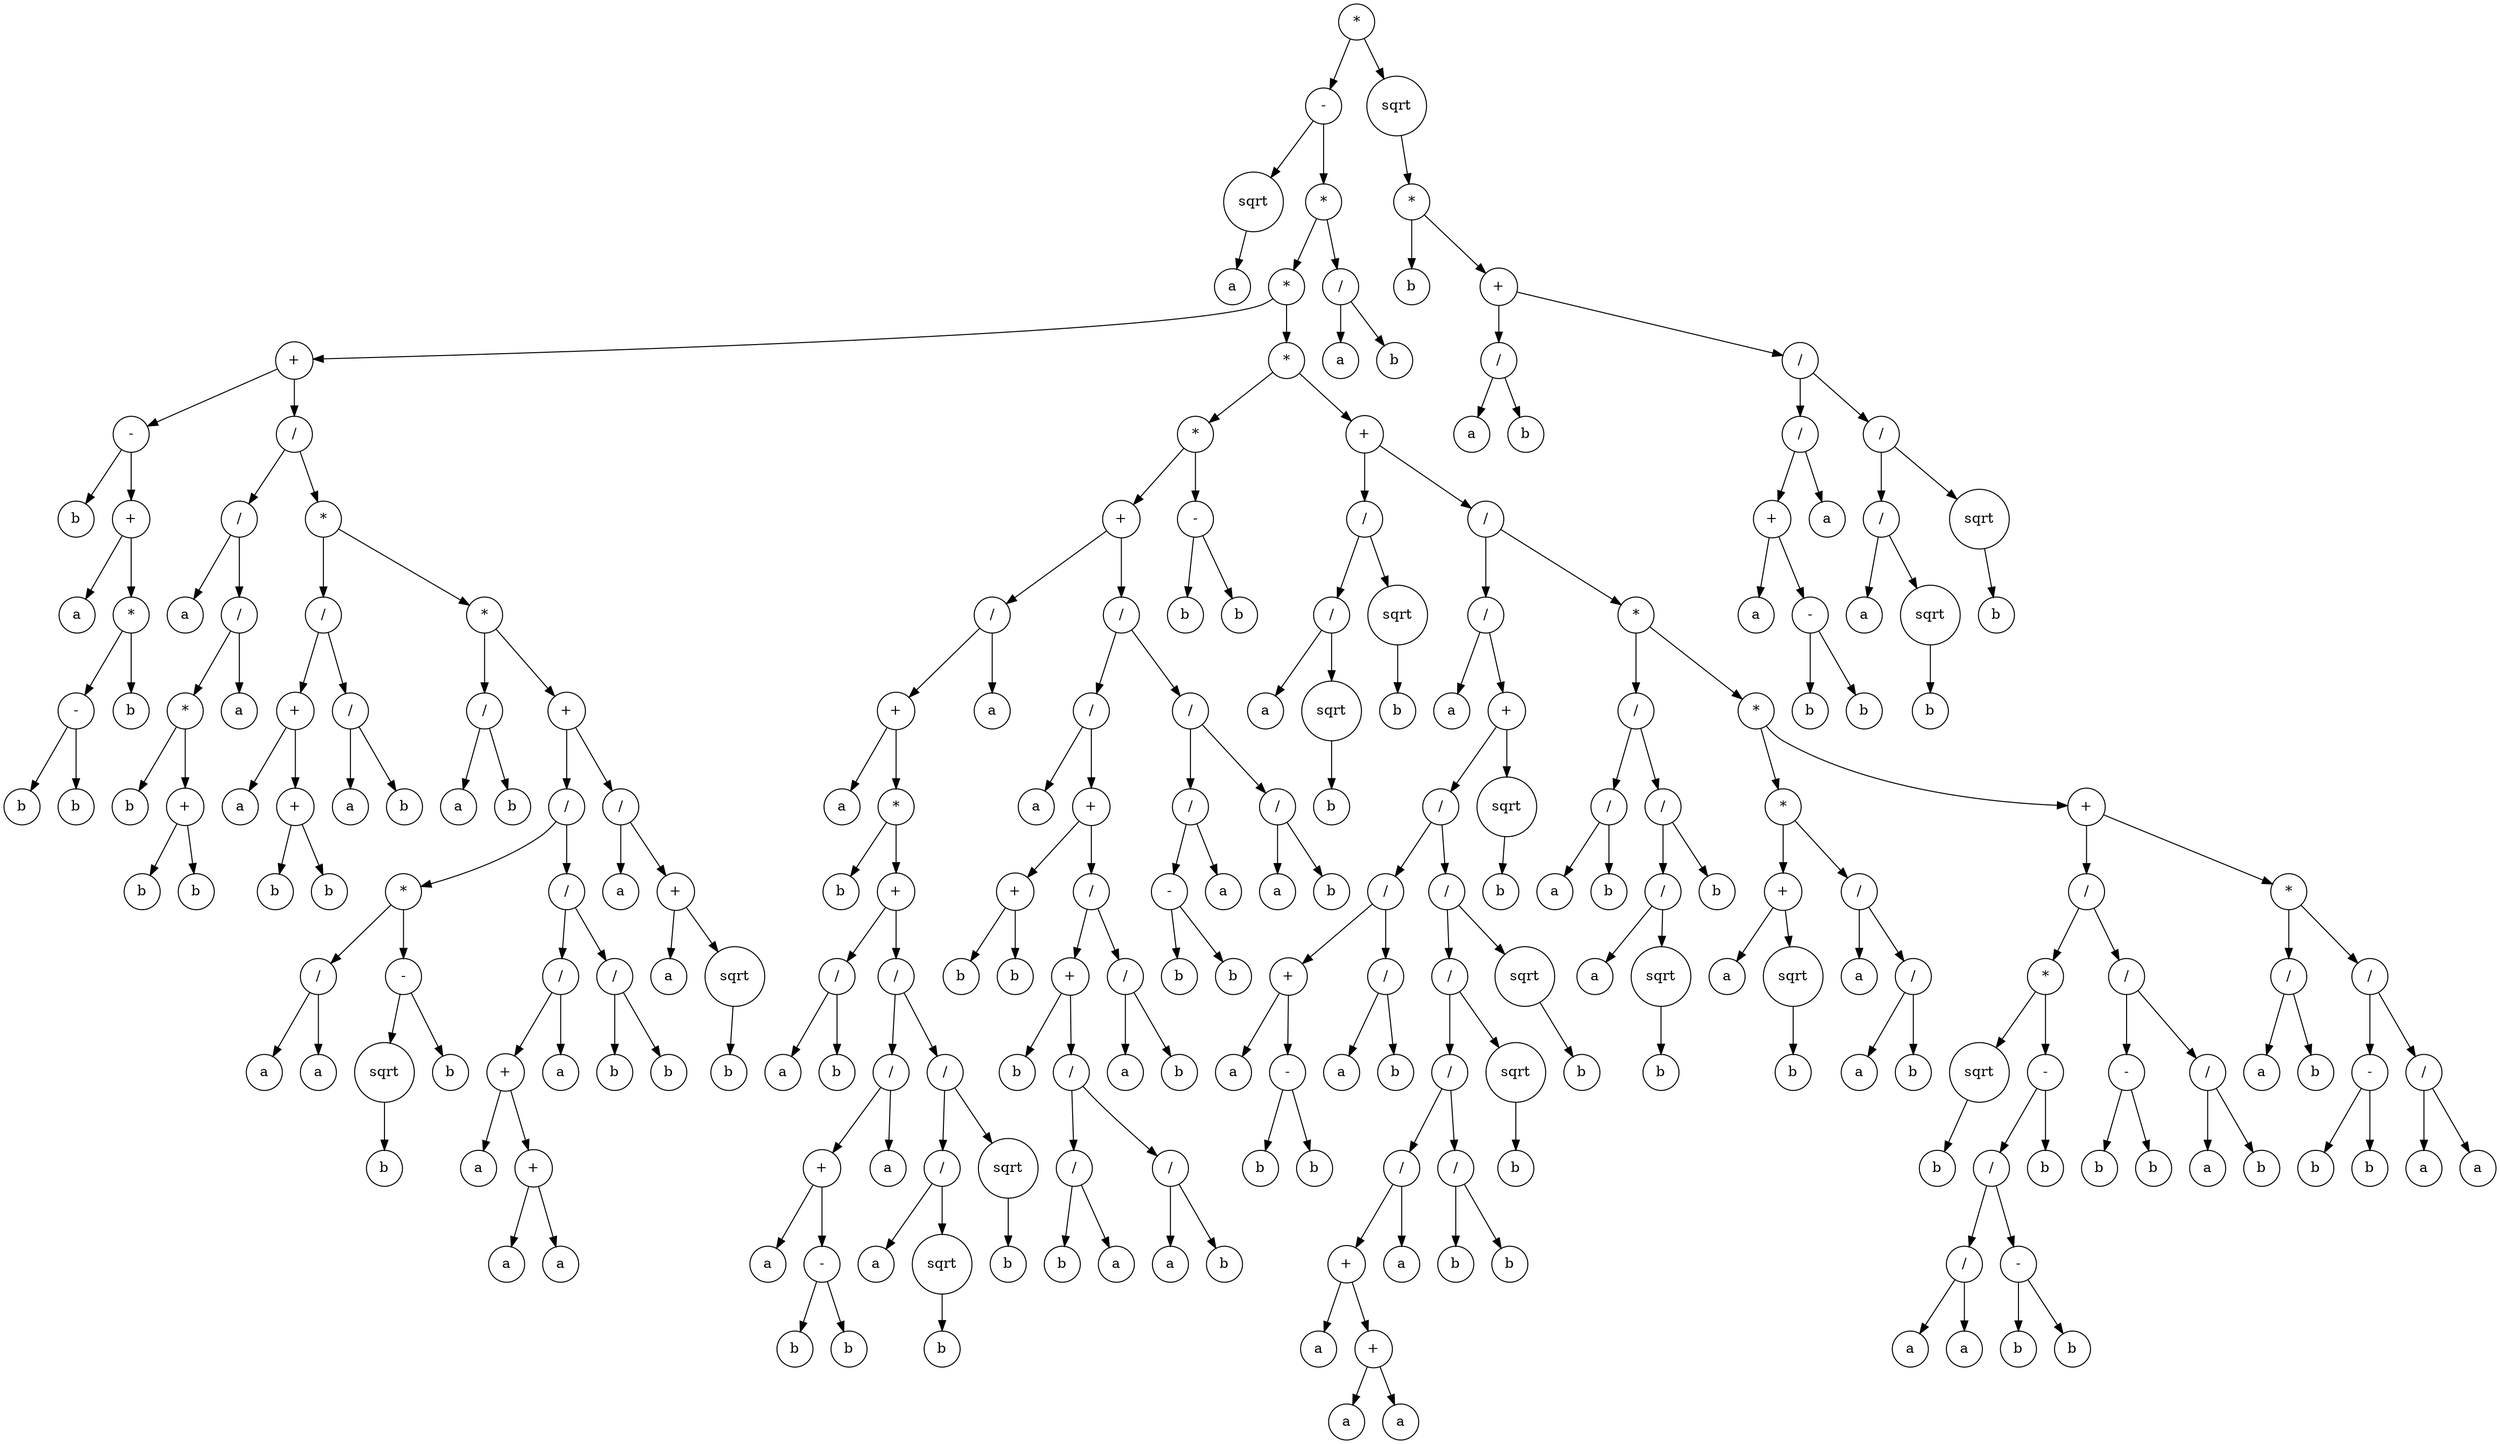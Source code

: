 digraph g {
graph [ordering=out];
node [shape=circle];
n[label = "*"];
n0[label = "-"];
n00[label = "sqrt"];
n000[label = "a"];
n00 -> n000;
n0 -> n00;
n01[label = "*"];
n010[label = "*"];
n0100[label = "+"];
n01000[label = "-"];
n010000[label = "b"];
n01000 -> n010000;
n010001[label = "+"];
n0100010[label = "a"];
n010001 -> n0100010;
n0100011[label = "*"];
n01000110[label = "-"];
n010001100[label = "b"];
n01000110 -> n010001100;
n010001101[label = "b"];
n01000110 -> n010001101;
n0100011 -> n01000110;
n01000111[label = "b"];
n0100011 -> n01000111;
n010001 -> n0100011;
n01000 -> n010001;
n0100 -> n01000;
n01001[label = "/"];
n010010[label = "/"];
n0100100[label = "a"];
n010010 -> n0100100;
n0100101[label = "/"];
n01001010[label = "*"];
n010010100[label = "b"];
n01001010 -> n010010100;
n010010101[label = "+"];
n0100101010[label = "b"];
n010010101 -> n0100101010;
n0100101011[label = "b"];
n010010101 -> n0100101011;
n01001010 -> n010010101;
n0100101 -> n01001010;
n01001011[label = "a"];
n0100101 -> n01001011;
n010010 -> n0100101;
n01001 -> n010010;
n010011[label = "*"];
n0100110[label = "/"];
n01001100[label = "+"];
n010011000[label = "a"];
n01001100 -> n010011000;
n010011001[label = "+"];
n0100110010[label = "b"];
n010011001 -> n0100110010;
n0100110011[label = "b"];
n010011001 -> n0100110011;
n01001100 -> n010011001;
n0100110 -> n01001100;
n01001101[label = "/"];
n010011010[label = "a"];
n01001101 -> n010011010;
n010011011[label = "b"];
n01001101 -> n010011011;
n0100110 -> n01001101;
n010011 -> n0100110;
n0100111[label = "*"];
n01001110[label = "/"];
n010011100[label = "a"];
n01001110 -> n010011100;
n010011101[label = "b"];
n01001110 -> n010011101;
n0100111 -> n01001110;
n01001111[label = "+"];
n010011110[label = "/"];
n0100111100[label = "*"];
n01001111000[label = "/"];
n010011110000[label = "a"];
n01001111000 -> n010011110000;
n010011110001[label = "a"];
n01001111000 -> n010011110001;
n0100111100 -> n01001111000;
n01001111001[label = "-"];
n010011110010[label = "sqrt"];
n0100111100100[label = "b"];
n010011110010 -> n0100111100100;
n01001111001 -> n010011110010;
n010011110011[label = "b"];
n01001111001 -> n010011110011;
n0100111100 -> n01001111001;
n010011110 -> n0100111100;
n0100111101[label = "/"];
n01001111010[label = "/"];
n010011110100[label = "+"];
n0100111101000[label = "a"];
n010011110100 -> n0100111101000;
n0100111101001[label = "+"];
n01001111010010[label = "a"];
n0100111101001 -> n01001111010010;
n01001111010011[label = "a"];
n0100111101001 -> n01001111010011;
n010011110100 -> n0100111101001;
n01001111010 -> n010011110100;
n010011110101[label = "a"];
n01001111010 -> n010011110101;
n0100111101 -> n01001111010;
n01001111011[label = "/"];
n010011110110[label = "b"];
n01001111011 -> n010011110110;
n010011110111[label = "b"];
n01001111011 -> n010011110111;
n0100111101 -> n01001111011;
n010011110 -> n0100111101;
n01001111 -> n010011110;
n010011111[label = "/"];
n0100111110[label = "a"];
n010011111 -> n0100111110;
n0100111111[label = "+"];
n01001111110[label = "a"];
n0100111111 -> n01001111110;
n01001111111[label = "sqrt"];
n010011111110[label = "b"];
n01001111111 -> n010011111110;
n0100111111 -> n01001111111;
n010011111 -> n0100111111;
n01001111 -> n010011111;
n0100111 -> n01001111;
n010011 -> n0100111;
n01001 -> n010011;
n0100 -> n01001;
n010 -> n0100;
n0101[label = "*"];
n01010[label = "*"];
n010100[label = "+"];
n0101000[label = "/"];
n01010000[label = "+"];
n010100000[label = "a"];
n01010000 -> n010100000;
n010100001[label = "*"];
n0101000010[label = "b"];
n010100001 -> n0101000010;
n0101000011[label = "+"];
n01010000110[label = "/"];
n010100001100[label = "a"];
n01010000110 -> n010100001100;
n010100001101[label = "b"];
n01010000110 -> n010100001101;
n0101000011 -> n01010000110;
n01010000111[label = "/"];
n010100001110[label = "/"];
n0101000011100[label = "+"];
n01010000111000[label = "a"];
n0101000011100 -> n01010000111000;
n01010000111001[label = "-"];
n010100001110010[label = "b"];
n01010000111001 -> n010100001110010;
n010100001110011[label = "b"];
n01010000111001 -> n010100001110011;
n0101000011100 -> n01010000111001;
n010100001110 -> n0101000011100;
n0101000011101[label = "a"];
n010100001110 -> n0101000011101;
n01010000111 -> n010100001110;
n010100001111[label = "/"];
n0101000011110[label = "/"];
n01010000111100[label = "a"];
n0101000011110 -> n01010000111100;
n01010000111101[label = "sqrt"];
n010100001111010[label = "b"];
n01010000111101 -> n010100001111010;
n0101000011110 -> n01010000111101;
n010100001111 -> n0101000011110;
n0101000011111[label = "sqrt"];
n01010000111110[label = "b"];
n0101000011111 -> n01010000111110;
n010100001111 -> n0101000011111;
n01010000111 -> n010100001111;
n0101000011 -> n01010000111;
n010100001 -> n0101000011;
n01010000 -> n010100001;
n0101000 -> n01010000;
n01010001[label = "a"];
n0101000 -> n01010001;
n010100 -> n0101000;
n0101001[label = "/"];
n01010010[label = "/"];
n010100100[label = "a"];
n01010010 -> n010100100;
n010100101[label = "+"];
n0101001010[label = "+"];
n01010010100[label = "b"];
n0101001010 -> n01010010100;
n01010010101[label = "b"];
n0101001010 -> n01010010101;
n010100101 -> n0101001010;
n0101001011[label = "/"];
n01010010110[label = "+"];
n010100101100[label = "b"];
n01010010110 -> n010100101100;
n010100101101[label = "/"];
n0101001011010[label = "/"];
n01010010110100[label = "b"];
n0101001011010 -> n01010010110100;
n01010010110101[label = "a"];
n0101001011010 -> n01010010110101;
n010100101101 -> n0101001011010;
n0101001011011[label = "/"];
n01010010110110[label = "a"];
n0101001011011 -> n01010010110110;
n01010010110111[label = "b"];
n0101001011011 -> n01010010110111;
n010100101101 -> n0101001011011;
n01010010110 -> n010100101101;
n0101001011 -> n01010010110;
n01010010111[label = "/"];
n010100101110[label = "a"];
n01010010111 -> n010100101110;
n010100101111[label = "b"];
n01010010111 -> n010100101111;
n0101001011 -> n01010010111;
n010100101 -> n0101001011;
n01010010 -> n010100101;
n0101001 -> n01010010;
n01010011[label = "/"];
n010100110[label = "/"];
n0101001100[label = "-"];
n01010011000[label = "b"];
n0101001100 -> n01010011000;
n01010011001[label = "b"];
n0101001100 -> n01010011001;
n010100110 -> n0101001100;
n0101001101[label = "a"];
n010100110 -> n0101001101;
n01010011 -> n010100110;
n010100111[label = "/"];
n0101001110[label = "a"];
n010100111 -> n0101001110;
n0101001111[label = "b"];
n010100111 -> n0101001111;
n01010011 -> n010100111;
n0101001 -> n01010011;
n010100 -> n0101001;
n01010 -> n010100;
n010101[label = "-"];
n0101010[label = "b"];
n010101 -> n0101010;
n0101011[label = "b"];
n010101 -> n0101011;
n01010 -> n010101;
n0101 -> n01010;
n01011[label = "+"];
n010110[label = "/"];
n0101100[label = "/"];
n01011000[label = "a"];
n0101100 -> n01011000;
n01011001[label = "sqrt"];
n010110010[label = "b"];
n01011001 -> n010110010;
n0101100 -> n01011001;
n010110 -> n0101100;
n0101101[label = "sqrt"];
n01011010[label = "b"];
n0101101 -> n01011010;
n010110 -> n0101101;
n01011 -> n010110;
n010111[label = "/"];
n0101110[label = "/"];
n01011100[label = "a"];
n0101110 -> n01011100;
n01011101[label = "+"];
n010111010[label = "/"];
n0101110100[label = "/"];
n01011101000[label = "+"];
n010111010000[label = "a"];
n01011101000 -> n010111010000;
n010111010001[label = "-"];
n0101110100010[label = "b"];
n010111010001 -> n0101110100010;
n0101110100011[label = "b"];
n010111010001 -> n0101110100011;
n01011101000 -> n010111010001;
n0101110100 -> n01011101000;
n01011101001[label = "/"];
n010111010010[label = "a"];
n01011101001 -> n010111010010;
n010111010011[label = "b"];
n01011101001 -> n010111010011;
n0101110100 -> n01011101001;
n010111010 -> n0101110100;
n0101110101[label = "/"];
n01011101010[label = "/"];
n010111010100[label = "/"];
n0101110101000[label = "/"];
n01011101010000[label = "+"];
n010111010100000[label = "a"];
n01011101010000 -> n010111010100000;
n010111010100001[label = "+"];
n0101110101000010[label = "a"];
n010111010100001 -> n0101110101000010;
n0101110101000011[label = "a"];
n010111010100001 -> n0101110101000011;
n01011101010000 -> n010111010100001;
n0101110101000 -> n01011101010000;
n01011101010001[label = "a"];
n0101110101000 -> n01011101010001;
n010111010100 -> n0101110101000;
n0101110101001[label = "/"];
n01011101010010[label = "b"];
n0101110101001 -> n01011101010010;
n01011101010011[label = "b"];
n0101110101001 -> n01011101010011;
n010111010100 -> n0101110101001;
n01011101010 -> n010111010100;
n010111010101[label = "sqrt"];
n0101110101010[label = "b"];
n010111010101 -> n0101110101010;
n01011101010 -> n010111010101;
n0101110101 -> n01011101010;
n01011101011[label = "sqrt"];
n010111010110[label = "b"];
n01011101011 -> n010111010110;
n0101110101 -> n01011101011;
n010111010 -> n0101110101;
n01011101 -> n010111010;
n010111011[label = "sqrt"];
n0101110110[label = "b"];
n010111011 -> n0101110110;
n01011101 -> n010111011;
n0101110 -> n01011101;
n010111 -> n0101110;
n0101111[label = "*"];
n01011110[label = "/"];
n010111100[label = "/"];
n0101111000[label = "a"];
n010111100 -> n0101111000;
n0101111001[label = "b"];
n010111100 -> n0101111001;
n01011110 -> n010111100;
n010111101[label = "/"];
n0101111010[label = "/"];
n01011110100[label = "a"];
n0101111010 -> n01011110100;
n01011110101[label = "sqrt"];
n010111101010[label = "b"];
n01011110101 -> n010111101010;
n0101111010 -> n01011110101;
n010111101 -> n0101111010;
n0101111011[label = "b"];
n010111101 -> n0101111011;
n01011110 -> n010111101;
n0101111 -> n01011110;
n01011111[label = "*"];
n010111110[label = "*"];
n0101111100[label = "+"];
n01011111000[label = "a"];
n0101111100 -> n01011111000;
n01011111001[label = "sqrt"];
n010111110010[label = "b"];
n01011111001 -> n010111110010;
n0101111100 -> n01011111001;
n010111110 -> n0101111100;
n0101111101[label = "/"];
n01011111010[label = "a"];
n0101111101 -> n01011111010;
n01011111011[label = "/"];
n010111110110[label = "a"];
n01011111011 -> n010111110110;
n010111110111[label = "b"];
n01011111011 -> n010111110111;
n0101111101 -> n01011111011;
n010111110 -> n0101111101;
n01011111 -> n010111110;
n010111111[label = "+"];
n0101111110[label = "/"];
n01011111100[label = "*"];
n010111111000[label = "sqrt"];
n0101111110000[label = "b"];
n010111111000 -> n0101111110000;
n01011111100 -> n010111111000;
n010111111001[label = "-"];
n0101111110010[label = "/"];
n01011111100100[label = "/"];
n010111111001000[label = "a"];
n01011111100100 -> n010111111001000;
n010111111001001[label = "a"];
n01011111100100 -> n010111111001001;
n0101111110010 -> n01011111100100;
n01011111100101[label = "-"];
n010111111001010[label = "b"];
n01011111100101 -> n010111111001010;
n010111111001011[label = "b"];
n01011111100101 -> n010111111001011;
n0101111110010 -> n01011111100101;
n010111111001 -> n0101111110010;
n0101111110011[label = "b"];
n010111111001 -> n0101111110011;
n01011111100 -> n010111111001;
n0101111110 -> n01011111100;
n01011111101[label = "/"];
n010111111010[label = "-"];
n0101111110100[label = "b"];
n010111111010 -> n0101111110100;
n0101111110101[label = "b"];
n010111111010 -> n0101111110101;
n01011111101 -> n010111111010;
n010111111011[label = "/"];
n0101111110110[label = "a"];
n010111111011 -> n0101111110110;
n0101111110111[label = "b"];
n010111111011 -> n0101111110111;
n01011111101 -> n010111111011;
n0101111110 -> n01011111101;
n010111111 -> n0101111110;
n0101111111[label = "*"];
n01011111110[label = "/"];
n010111111100[label = "a"];
n01011111110 -> n010111111100;
n010111111101[label = "b"];
n01011111110 -> n010111111101;
n0101111111 -> n01011111110;
n01011111111[label = "/"];
n010111111110[label = "-"];
n0101111111100[label = "b"];
n010111111110 -> n0101111111100;
n0101111111101[label = "b"];
n010111111110 -> n0101111111101;
n01011111111 -> n010111111110;
n010111111111[label = "/"];
n0101111111110[label = "a"];
n010111111111 -> n0101111111110;
n0101111111111[label = "a"];
n010111111111 -> n0101111111111;
n01011111111 -> n010111111111;
n0101111111 -> n01011111111;
n010111111 -> n0101111111;
n01011111 -> n010111111;
n0101111 -> n01011111;
n010111 -> n0101111;
n01011 -> n010111;
n0101 -> n01011;
n010 -> n0101;
n01 -> n010;
n011[label = "/"];
n0110[label = "a"];
n011 -> n0110;
n0111[label = "b"];
n011 -> n0111;
n01 -> n011;
n0 -> n01;
n -> n0;
n1[label = "sqrt"];
n10[label = "*"];
n100[label = "b"];
n10 -> n100;
n101[label = "+"];
n1010[label = "/"];
n10100[label = "a"];
n1010 -> n10100;
n10101[label = "b"];
n1010 -> n10101;
n101 -> n1010;
n1011[label = "/"];
n10110[label = "/"];
n101100[label = "+"];
n1011000[label = "a"];
n101100 -> n1011000;
n1011001[label = "-"];
n10110010[label = "b"];
n1011001 -> n10110010;
n10110011[label = "b"];
n1011001 -> n10110011;
n101100 -> n1011001;
n10110 -> n101100;
n101101[label = "a"];
n10110 -> n101101;
n1011 -> n10110;
n10111[label = "/"];
n101110[label = "/"];
n1011100[label = "a"];
n101110 -> n1011100;
n1011101[label = "sqrt"];
n10111010[label = "b"];
n1011101 -> n10111010;
n101110 -> n1011101;
n10111 -> n101110;
n101111[label = "sqrt"];
n1011110[label = "b"];
n101111 -> n1011110;
n10111 -> n101111;
n1011 -> n10111;
n101 -> n1011;
n10 -> n101;
n1 -> n10;
n -> n1;
}
